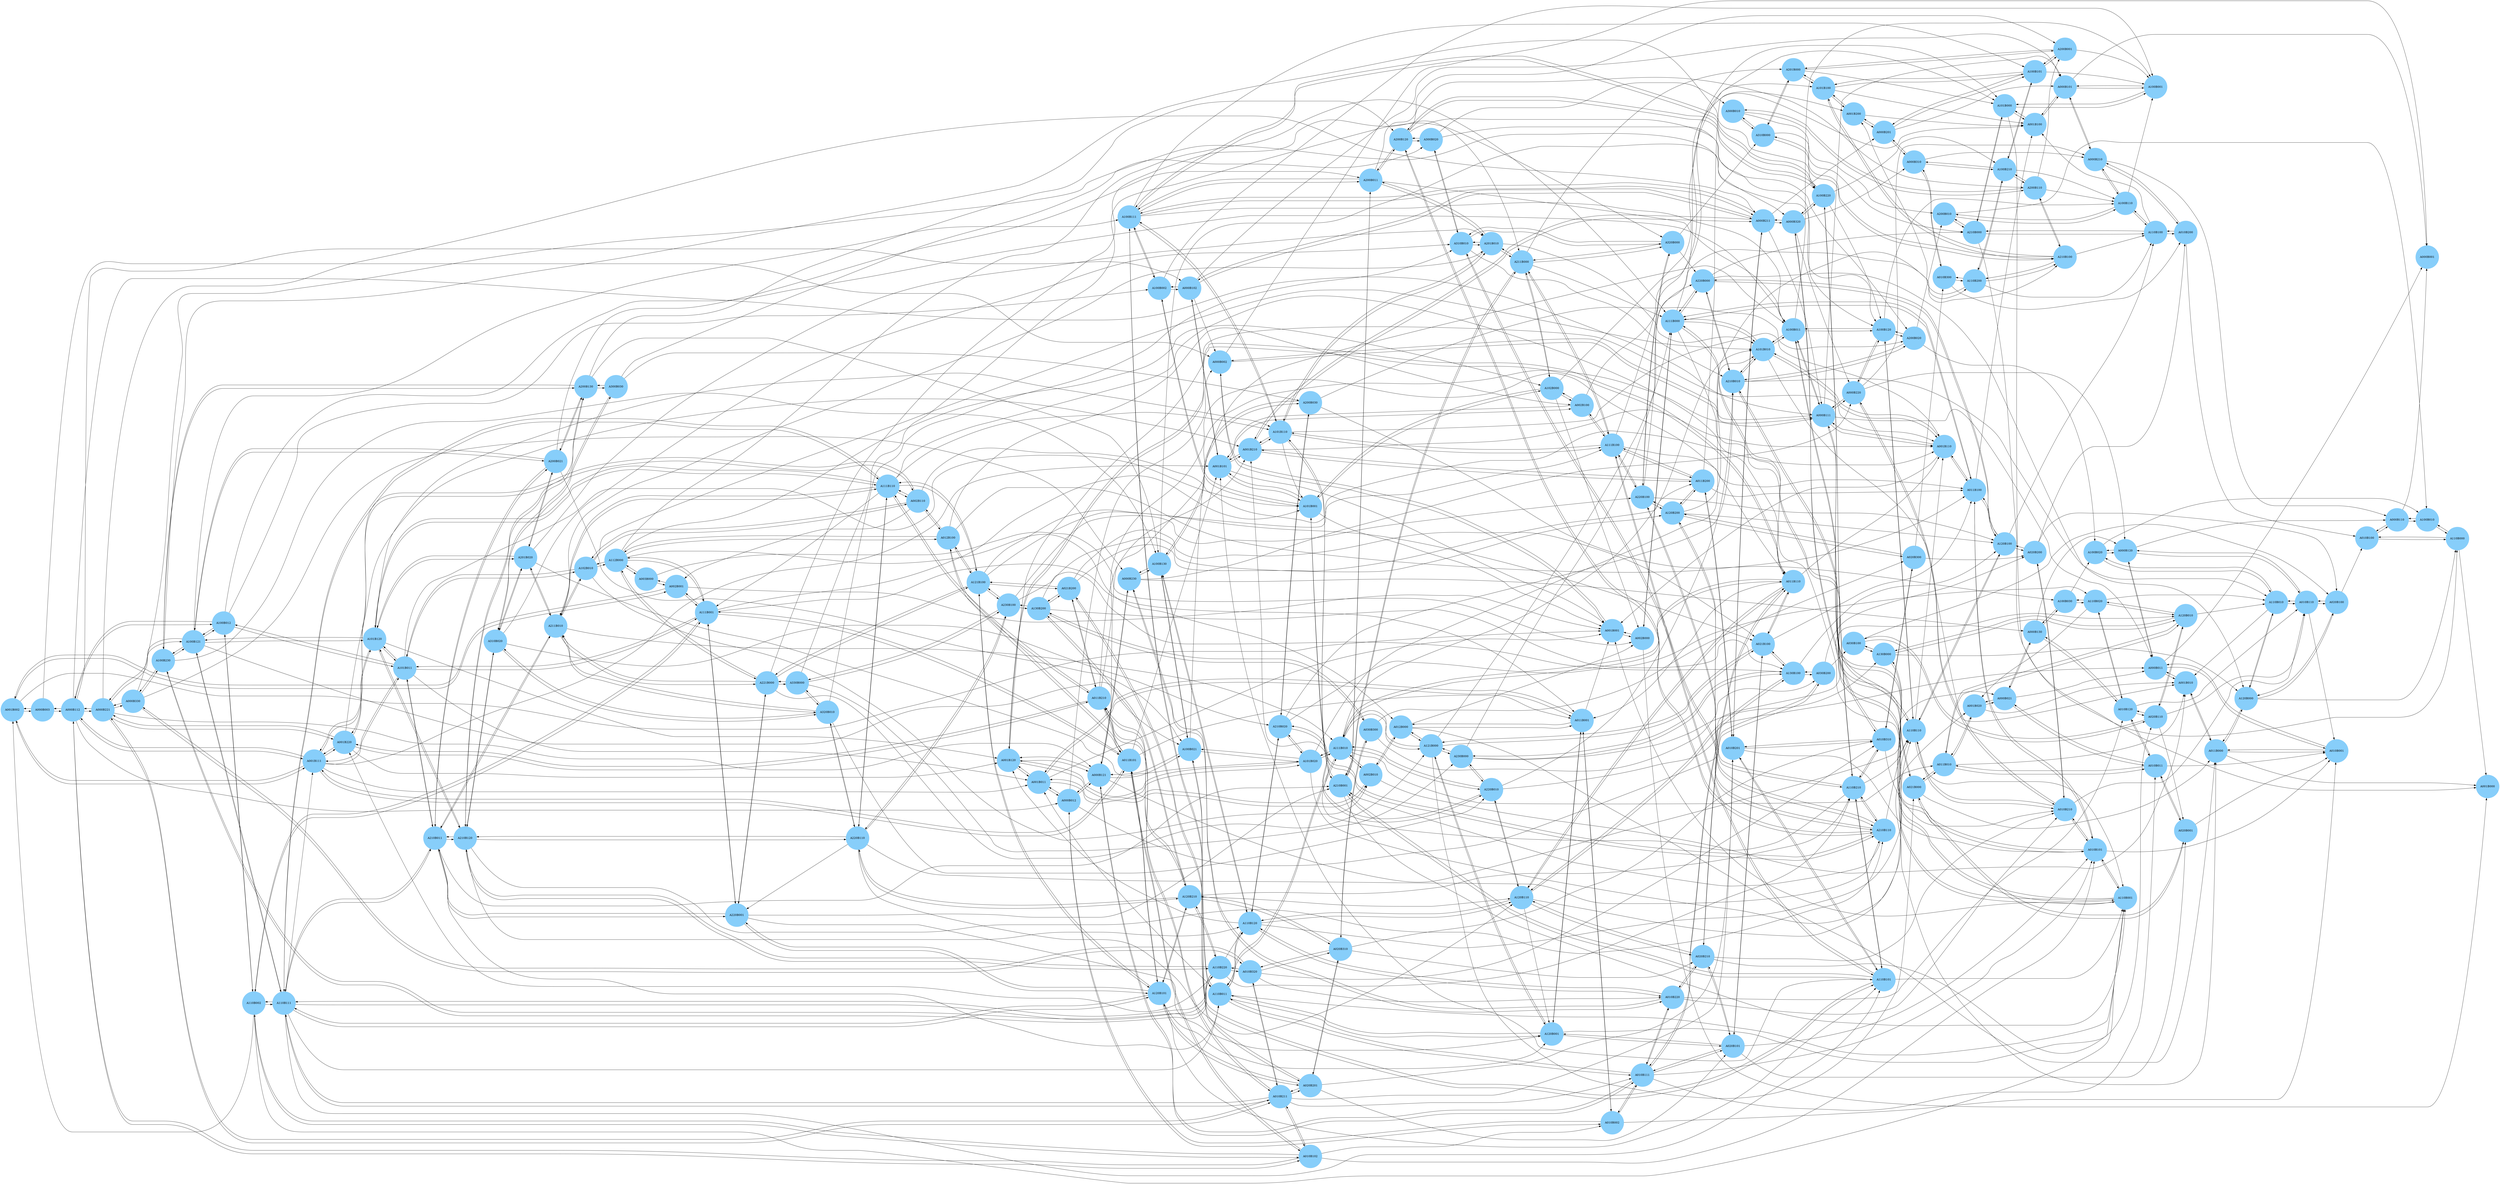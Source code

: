 digraph markov_chain {
	rankdir = LR
	node [shape = circle, style = filled, color = lightskyblue];
	A000B002 -> A000B001;
	A000B002 -> A001B001;
	A000B002 -> A000B111;
	A001B001 -> A000B002;
	A001B001 -> A002B000;
	A002B000 -> A001B000;
	A002B000 -> A001B001;
	A002B000 -> A111B000;
	A000B003 -> A000B002;
	A000B003 -> A001B002;
	A000B003 -> A000B112;
	A001B002 -> A001B001;
	A001B002 -> A000B003;
	A001B002 -> A002B001;
	A001B002 -> A001B111;
	A002B001 -> A001B001;
	A002B001 -> A001B002;
	A002B001 -> A003B000;
	A002B001 -> A111B001;
	A003B000 -> A002B000;
	A003B000 -> A002B001;
	A003B000 -> A112B000;
	A000B011 -> A000B001;
	A000B011 -> A001B010;
	A000B011 -> A010B001;
	A000B011 -> A000B120;
	A001B010 -> A000B011;
	A001B010 -> A011B000;
	A010B001 -> A000B011;
	A010B001 -> A011B000;
	A011B000 -> A001B000;
	A011B000 -> A001B010;
	A011B000 -> A010B001;
	A011B000 -> A120B000;
	A000B012 -> A000B002;
	A000B012 -> A000B011;
	A000B012 -> A001B011;
	A000B012 -> A010B002;
	A000B012 -> A000B121;
	A001B011 -> A001B001;
	A001B011 -> A000B012;
	A001B011 -> A002B010;
	A001B011 -> A011B001;
	A001B011 -> A001B120;
	A002B010 -> A001B010;
	A002B010 -> A001B011;
	A002B010 -> A012B000;
	A002B010 -> A111B010;
	A010B002 -> A010B001;
	A010B002 -> A000B012;
	A010B002 -> A011B001;
	A010B002 -> A010B111;
	A011B001 -> A001B001;
	A011B001 -> A001B011;
	A011B001 -> A010B002;
	A011B001 -> A012B000;
	A011B001 -> A120B001;
	A012B000 -> A002B000;
	A012B000 -> A011B000;
	A012B000 -> A002B010;
	A012B000 -> A011B001;
	A012B000 -> A121B000;
	A000B021 -> A000B011;
	A000B021 -> A001B020;
	A000B021 -> A010B011;
	A000B021 -> A000B130;
	A001B020 -> A001B010;
	A001B020 -> A000B021;
	A001B020 -> A011B010;
	A010B011 -> A010B001;
	A010B011 -> A000B021;
	A010B011 -> A011B010;
	A010B011 -> A020B001;
	A010B011 -> A010B120;
	A011B010 -> A001B010;
	A011B010 -> A001B020;
	A011B010 -> A010B011;
	A011B010 -> A021B000;
	A011B010 -> A120B010;
	A020B001 -> A010B001;
	A020B001 -> A010B011;
	A020B001 -> A021B000;
	A021B000 -> A011B000;
	A021B000 -> A011B010;
	A021B000 -> A020B001;
	A021B000 -> A130B000;
	A000B101 -> A000B001;
	A000B101 -> A001B100;
	A000B101 -> A100B001;
	A000B101 -> A000B210;
	A001B100 -> A000B101;
	A001B100 -> A101B000;
	A100B001 -> A000B101;
	A100B001 -> A101B000;
	A101B000 -> A001B000;
	A101B000 -> A001B100;
	A101B000 -> A100B001;
	A101B000 -> A210B000;
	A000B102 -> A000B002;
	A000B102 -> A000B101;
	A000B102 -> A001B101;
	A000B102 -> A100B002;
	A000B102 -> A000B211;
	A001B101 -> A001B001;
	A001B101 -> A000B102;
	A001B101 -> A002B100;
	A001B101 -> A101B001;
	A001B101 -> A001B210;
	A002B100 -> A001B100;
	A002B100 -> A001B101;
	A002B100 -> A102B000;
	A002B100 -> A111B100;
	A100B002 -> A100B001;
	A100B002 -> A000B102;
	A100B002 -> A101B001;
	A100B002 -> A100B111;
	A101B001 -> A001B001;
	A101B001 -> A001B101;
	A101B001 -> A100B002;
	A101B001 -> A102B000;
	A101B001 -> A210B001;
	A102B000 -> A002B000;
	A102B000 -> A101B000;
	A102B000 -> A002B100;
	A102B000 -> A101B001;
	A102B000 -> A211B000;
	A000B110 -> A000B001;
	A000B110 -> A010B100;
	A000B110 -> A100B010;
	A010B100 -> A000B110;
	A010B100 -> A110B000;
	A100B010 -> A000B110;
	A100B010 -> A110B000;
	A110B000 -> A001B000;
	A110B000 -> A010B100;
	A110B000 -> A100B010;
	A000B111 -> A000B002;
	A000B111 -> A000B011;
	A000B111 -> A000B101;
	A000B111 -> A001B110;
	A000B111 -> A010B101;
	A000B111 -> A100B011;
	A000B111 -> A000B220;
	A001B110 -> A001B001;
	A001B110 -> A000B111;
	A001B110 -> A011B100;
	A001B110 -> A101B010;
	A010B101 -> A010B001;
	A010B101 -> A000B111;
	A010B101 -> A011B100;
	A010B101 -> A110B001;
	A010B101 -> A010B210;
	A011B100 -> A001B100;
	A011B100 -> A001B110;
	A011B100 -> A010B101;
	A011B100 -> A111B000;
	A011B100 -> A120B100;
	A100B011 -> A100B001;
	A100B011 -> A000B111;
	A100B011 -> A101B010;
	A100B011 -> A110B001;
	A100B011 -> A100B120;
	A101B010 -> A001B010;
	A101B010 -> A001B110;
	A101B010 -> A100B011;
	A101B010 -> A111B000;
	A101B010 -> A210B010;
	A110B001 -> A001B001;
	A110B001 -> A010B101;
	A110B001 -> A100B011;
	A110B001 -> A111B000;
	A111B000 -> A002B000;
	A111B000 -> A011B000;
	A111B000 -> A101B000;
	A111B000 -> A011B100;
	A111B000 -> A101B010;
	A111B000 -> A110B001;
	A111B000 -> A220B000;
	A000B112 -> A000B003;
	A000B112 -> A000B012;
	A000B112 -> A000B102;
	A000B112 -> A000B111;
	A000B112 -> A001B111;
	A000B112 -> A010B102;
	A000B112 -> A100B012;
	A000B112 -> A000B221;
	A001B111 -> A001B002;
	A001B111 -> A001B011;
	A001B111 -> A001B101;
	A001B111 -> A000B112;
	A001B111 -> A002B110;
	A001B111 -> A011B101;
	A001B111 -> A101B011;
	A001B111 -> A001B220;
	A002B110 -> A002B001;
	A002B110 -> A001B110;
	A002B110 -> A001B111;
	A002B110 -> A012B100;
	A002B110 -> A102B010;
	A002B110 -> A111B110;
	A010B102 -> A010B002;
	A010B102 -> A010B101;
	A010B102 -> A000B112;
	A010B102 -> A011B101;
	A010B102 -> A110B002;
	A010B102 -> A010B211;
	A011B101 -> A011B001;
	A011B101 -> A001B101;
	A011B101 -> A001B111;
	A011B101 -> A010B102;
	A011B101 -> A012B100;
	A011B101 -> A111B001;
	A011B101 -> A011B210;
	A011B101 -> A120B101;
	A012B100 -> A002B100;
	A012B100 -> A011B100;
	A012B100 -> A002B110;
	A012B100 -> A011B101;
	A012B100 -> A112B000;
	A012B100 -> A121B100;
	A100B012 -> A100B002;
	A100B012 -> A100B011;
	A100B012 -> A000B112;
	A100B012 -> A101B011;
	A100B012 -> A110B002;
	A100B012 -> A100B121;
	A101B011 -> A001B011;
	A101B011 -> A101B001;
	A101B011 -> A001B111;
	A101B011 -> A100B012;
	A101B011 -> A102B010;
	A101B011 -> A111B001;
	A101B011 -> A101B120;
	A101B011 -> A210B011;
	A102B010 -> A002B010;
	A102B010 -> A101B010;
	A102B010 -> A002B110;
	A102B010 -> A101B011;
	A102B010 -> A112B000;
	A102B010 -> A211B010;
	A110B002 -> A001B002;
	A110B002 -> A110B001;
	A110B002 -> A010B102;
	A110B002 -> A100B012;
	A110B002 -> A111B001;
	A110B002 -> A110B111;
	A111B001 -> A002B001;
	A111B001 -> A011B001;
	A111B001 -> A101B001;
	A111B001 -> A011B101;
	A111B001 -> A101B011;
	A111B001 -> A110B002;
	A111B001 -> A112B000;
	A111B001 -> A220B001;
	A112B000 -> A003B000;
	A112B000 -> A012B000;
	A112B000 -> A102B000;
	A112B000 -> A111B000;
	A112B000 -> A012B100;
	A112B000 -> A102B010;
	A112B000 -> A111B001;
	A112B000 -> A221B000;
	A000B120 -> A000B011;
	A000B120 -> A000B110;
	A000B120 -> A010B110;
	A000B120 -> A100B020;
	A010B110 -> A010B001;
	A010B110 -> A000B120;
	A010B110 -> A020B100;
	A010B110 -> A110B010;
	A020B100 -> A010B100;
	A020B100 -> A010B110;
	A020B100 -> A120B000;
	A100B020 -> A100B010;
	A100B020 -> A000B120;
	A100B020 -> A110B010;
	A110B010 -> A001B010;
	A110B010 -> A010B110;
	A110B010 -> A100B020;
	A110B010 -> A120B000;
	A120B000 -> A011B000;
	A120B000 -> A110B000;
	A120B000 -> A020B100;
	A120B000 -> A110B010;
	A000B121 -> A000B012;
	A000B121 -> A000B021;
	A000B121 -> A000B111;
	A000B121 -> A001B120;
	A000B121 -> A010B111;
	A000B121 -> A100B021;
	A000B121 -> A000B230;
	A001B120 -> A001B011;
	A001B120 -> A001B110;
	A001B120 -> A000B121;
	A001B120 -> A011B110;
	A001B120 -> A101B020;
	A010B111 -> A010B002;
	A010B111 -> A010B011;
	A010B111 -> A010B101;
	A010B111 -> A000B121;
	A010B111 -> A011B110;
	A010B111 -> A020B101;
	A010B111 -> A110B011;
	A010B111 -> A010B220;
	A011B110 -> A011B001;
	A011B110 -> A001B110;
	A011B110 -> A001B120;
	A011B110 -> A010B111;
	A011B110 -> A021B100;
	A011B110 -> A111B010;
	A011B110 -> A120B110;
	A020B101 -> A020B001;
	A020B101 -> A010B101;
	A020B101 -> A010B111;
	A020B101 -> A021B100;
	A020B101 -> A120B001;
	A020B101 -> A020B210;
	A021B100 -> A011B100;
	A021B100 -> A011B110;
	A021B100 -> A020B101;
	A021B100 -> A121B000;
	A021B100 -> A130B100;
	A100B021 -> A100B011;
	A100B021 -> A000B121;
	A100B021 -> A101B020;
	A100B021 -> A110B011;
	A100B021 -> A100B130;
	A101B020 -> A001B020;
	A101B020 -> A101B010;
	A101B020 -> A001B120;
	A101B020 -> A100B021;
	A101B020 -> A111B010;
	A101B020 -> A210B020;
	A110B011 -> A001B011;
	A110B011 -> A110B001;
	A110B011 -> A010B111;
	A110B011 -> A100B021;
	A110B011 -> A111B010;
	A110B011 -> A120B001;
	A110B011 -> A110B120;
	A111B010 -> A002B010;
	A111B010 -> A011B010;
	A111B010 -> A101B010;
	A111B010 -> A011B110;
	A111B010 -> A101B020;
	A111B010 -> A110B011;
	A111B010 -> A121B000;
	A111B010 -> A220B010;
	A120B001 -> A011B001;
	A120B001 -> A110B001;
	A120B001 -> A020B101;
	A120B001 -> A110B011;
	A120B001 -> A121B000;
	A121B000 -> A012B000;
	A121B000 -> A021B000;
	A121B000 -> A111B000;
	A121B000 -> A021B100;
	A121B000 -> A111B010;
	A121B000 -> A120B001;
	A121B000 -> A230B000;
	A000B130 -> A000B021;
	A000B130 -> A000B120;
	A000B130 -> A010B120;
	A000B130 -> A100B030;
	A010B120 -> A010B011;
	A010B120 -> A010B110;
	A010B120 -> A000B130;
	A010B120 -> A020B110;
	A010B120 -> A110B020;
	A020B110 -> A020B001;
	A020B110 -> A010B110;
	A020B110 -> A010B120;
	A020B110 -> A030B100;
	A020B110 -> A120B010;
	A030B100 -> A020B100;
	A030B100 -> A020B110;
	A030B100 -> A130B000;
	A100B030 -> A100B020;
	A100B030 -> A000B130;
	A100B030 -> A110B020;
	A110B020 -> A001B020;
	A110B020 -> A110B010;
	A110B020 -> A010B120;
	A110B020 -> A100B030;
	A110B020 -> A120B010;
	A120B010 -> A011B010;
	A120B010 -> A110B010;
	A120B010 -> A020B110;
	A120B010 -> A110B020;
	A120B010 -> A130B000;
	A130B000 -> A021B000;
	A130B000 -> A120B000;
	A130B000 -> A030B100;
	A130B000 -> A120B010;
	A000B201 -> A000B101;
	A000B201 -> A001B200;
	A000B201 -> A100B101;
	A000B201 -> A000B310;
	A001B200 -> A001B100;
	A001B200 -> A000B201;
	A001B200 -> A101B100;
	A100B101 -> A100B001;
	A100B101 -> A000B201;
	A100B101 -> A101B100;
	A100B101 -> A200B001;
	A100B101 -> A100B210;
	A101B100 -> A001B100;
	A101B100 -> A001B200;
	A101B100 -> A100B101;
	A101B100 -> A201B000;
	A101B100 -> A210B100;
	A200B001 -> A100B001;
	A200B001 -> A100B101;
	A200B001 -> A201B000;
	A201B000 -> A101B000;
	A201B000 -> A101B100;
	A201B000 -> A200B001;
	A201B000 -> A310B000;
	A000B210 -> A000B101;
	A000B210 -> A000B110;
	A000B210 -> A010B200;
	A000B210 -> A100B110;
	A010B200 -> A010B100;
	A010B200 -> A000B210;
	A010B200 -> A110B100;
	A100B110 -> A100B001;
	A100B110 -> A000B210;
	A100B110 -> A110B100;
	A100B110 -> A200B010;
	A110B100 -> A001B100;
	A110B100 -> A010B200;
	A110B100 -> A100B110;
	A110B100 -> A210B000;
	A200B010 -> A100B010;
	A200B010 -> A100B110;
	A200B010 -> A210B000;
	A210B000 -> A101B000;
	A210B000 -> A110B000;
	A210B000 -> A110B100;
	A210B000 -> A200B010;
	A000B211 -> A000B102;
	A000B211 -> A000B111;
	A000B211 -> A000B201;
	A000B211 -> A001B210;
	A000B211 -> A010B201;
	A000B211 -> A100B111;
	A000B211 -> A000B320;
	A001B210 -> A001B101;
	A001B210 -> A001B110;
	A001B210 -> A000B211;
	A001B210 -> A011B200;
	A001B210 -> A101B110;
	A010B201 -> A010B101;
	A010B201 -> A000B211;
	A010B201 -> A011B200;
	A010B201 -> A110B101;
	A010B201 -> A010B310;
	A011B200 -> A011B100;
	A011B200 -> A001B200;
	A011B200 -> A001B210;
	A011B200 -> A010B201;
	A011B200 -> A111B100;
	A011B200 -> A120B200;
	A100B111 -> A100B002;
	A100B111 -> A100B011;
	A100B111 -> A100B101;
	A100B111 -> A000B211;
	A100B111 -> A101B110;
	A100B111 -> A110B101;
	A100B111 -> A200B011;
	A100B111 -> A100B220;
	A101B110 -> A101B001;
	A101B110 -> A001B110;
	A101B110 -> A001B210;
	A101B110 -> A100B111;
	A101B110 -> A111B100;
	A101B110 -> A201B010;
	A101B110 -> A210B110;
	A110B101 -> A001B101;
	A110B101 -> A110B001;
	A110B101 -> A010B201;
	A110B101 -> A100B111;
	A110B101 -> A111B100;
	A110B101 -> A210B001;
	A110B101 -> A110B210;
	A111B100 -> A002B100;
	A111B100 -> A011B100;
	A111B100 -> A101B100;
	A111B100 -> A011B200;
	A111B100 -> A101B110;
	A111B100 -> A110B101;
	A111B100 -> A211B000;
	A111B100 -> A220B100;
	A200B011 -> A100B011;
	A200B011 -> A200B001;
	A200B011 -> A100B111;
	A200B011 -> A201B010;
	A200B011 -> A210B001;
	A200B011 -> A200B120;
	A201B010 -> A101B010;
	A201B010 -> A101B110;
	A201B010 -> A200B011;
	A201B010 -> A211B000;
	A201B010 -> A310B010;
	A210B001 -> A101B001;
	A210B001 -> A110B001;
	A210B001 -> A110B101;
	A210B001 -> A200B011;
	A210B001 -> A211B000;
	A211B000 -> A102B000;
	A211B000 -> A111B000;
	A211B000 -> A201B000;
	A211B000 -> A111B100;
	A211B000 -> A201B010;
	A211B000 -> A210B001;
	A211B000 -> A320B000;
	A000B220 -> A000B111;
	A000B220 -> A000B120;
	A000B220 -> A000B210;
	A000B220 -> A010B210;
	A000B220 -> A100B120;
	A010B210 -> A010B101;
	A010B210 -> A010B110;
	A010B210 -> A000B220;
	A010B210 -> A020B200;
	A010B210 -> A110B110;
	A020B200 -> A020B100;
	A020B200 -> A010B200;
	A020B200 -> A010B210;
	A020B200 -> A120B100;
	A100B120 -> A100B011;
	A100B120 -> A100B110;
	A100B120 -> A000B220;
	A100B120 -> A110B110;
	A100B120 -> A200B020;
	A110B110 -> A001B110;
	A110B110 -> A110B001;
	A110B110 -> A010B210;
	A110B110 -> A100B120;
	A110B110 -> A120B100;
	A110B110 -> A210B010;
	A120B100 -> A011B100;
	A120B100 -> A110B100;
	A120B100 -> A020B200;
	A120B100 -> A110B110;
	A120B100 -> A220B000;
	A200B020 -> A100B020;
	A200B020 -> A200B010;
	A200B020 -> A100B120;
	A200B020 -> A210B010;
	A210B010 -> A101B010;
	A210B010 -> A110B010;
	A210B010 -> A110B110;
	A210B010 -> A200B020;
	A210B010 -> A220B000;
	A220B000 -> A111B000;
	A220B000 -> A120B000;
	A220B000 -> A210B000;
	A220B000 -> A120B100;
	A220B000 -> A210B010;
	A000B221 -> A000B112;
	A000B221 -> A000B121;
	A000B221 -> A000B211;
	A000B221 -> A001B220;
	A000B221 -> A010B211;
	A000B221 -> A100B121;
	A000B221 -> A000B330;
	A001B220 -> A001B111;
	A001B220 -> A001B120;
	A001B220 -> A001B210;
	A001B220 -> A000B221;
	A001B220 -> A011B210;
	A001B220 -> A101B120;
	A010B211 -> A010B102;
	A010B211 -> A010B111;
	A010B211 -> A010B201;
	A010B211 -> A000B221;
	A010B211 -> A011B210;
	A010B211 -> A020B201;
	A010B211 -> A110B111;
	A010B211 -> A010B320;
	A011B210 -> A011B101;
	A011B210 -> A011B110;
	A011B210 -> A001B210;
	A011B210 -> A001B220;
	A011B210 -> A010B211;
	A011B210 -> A021B200;
	A011B210 -> A111B110;
	A011B210 -> A120B210;
	A020B201 -> A020B101;
	A020B201 -> A010B201;
	A020B201 -> A010B211;
	A020B201 -> A021B200;
	A020B201 -> A120B101;
	A020B201 -> A020B310;
	A021B200 -> A021B100;
	A021B200 -> A011B200;
	A021B200 -> A011B210;
	A021B200 -> A020B201;
	A021B200 -> A121B100;
	A021B200 -> A130B200;
	A100B121 -> A100B012;
	A100B121 -> A100B021;
	A100B121 -> A100B111;
	A100B121 -> A000B221;
	A100B121 -> A101B120;
	A100B121 -> A110B111;
	A100B121 -> A200B021;
	A100B121 -> A100B230;
	A101B120 -> A101B011;
	A101B120 -> A001B120;
	A101B120 -> A101B110;
	A101B120 -> A001B220;
	A101B120 -> A100B121;
	A101B120 -> A111B110;
	A101B120 -> A201B020;
	A101B120 -> A210B120;
	A110B111 -> A001B111;
	A110B111 -> A110B002;
	A110B111 -> A110B011;
	A110B111 -> A110B101;
	A110B111 -> A010B211;
	A110B111 -> A100B121;
	A110B111 -> A111B110;
	A110B111 -> A120B101;
	A110B111 -> A210B011;
	A110B111 -> A110B220;
	A111B110 -> A002B110;
	A111B110 -> A111B001;
	A111B110 -> A011B110;
	A111B110 -> A101B110;
	A111B110 -> A011B210;
	A111B110 -> A101B120;
	A111B110 -> A110B111;
	A111B110 -> A121B100;
	A111B110 -> A211B010;
	A111B110 -> A220B110;
	A120B101 -> A011B101;
	A120B101 -> A120B001;
	A120B101 -> A110B101;
	A120B101 -> A020B201;
	A120B101 -> A110B111;
	A120B101 -> A121B100;
	A120B101 -> A220B001;
	A120B101 -> A120B210;
	A121B100 -> A012B100;
	A121B100 -> A021B100;
	A121B100 -> A111B100;
	A121B100 -> A021B200;
	A121B100 -> A111B110;
	A121B100 -> A120B101;
	A121B100 -> A221B000;
	A121B100 -> A230B100;
	A200B021 -> A100B021;
	A200B021 -> A200B011;
	A200B021 -> A100B121;
	A200B021 -> A201B020;
	A200B021 -> A210B011;
	A200B021 -> A200B130;
	A201B020 -> A101B020;
	A201B020 -> A201B010;
	A201B020 -> A101B120;
	A201B020 -> A200B021;
	A201B020 -> A211B010;
	A201B020 -> A310B020;
	A210B011 -> A101B011;
	A210B011 -> A110B011;
	A210B011 -> A210B001;
	A210B011 -> A110B111;
	A210B011 -> A200B021;
	A210B011 -> A211B010;
	A210B011 -> A220B001;
	A210B011 -> A210B120;
	A211B010 -> A102B010;
	A211B010 -> A111B010;
	A211B010 -> A201B010;
	A211B010 -> A111B110;
	A211B010 -> A201B020;
	A211B010 -> A210B011;
	A211B010 -> A221B000;
	A211B010 -> A320B010;
	A220B001 -> A111B001;
	A220B001 -> A120B001;
	A220B001 -> A210B001;
	A220B001 -> A120B101;
	A220B001 -> A210B011;
	A220B001 -> A221B000;
	A221B000 -> A112B000;
	A221B000 -> A121B000;
	A221B000 -> A211B000;
	A221B000 -> A121B100;
	A221B000 -> A211B010;
	A221B000 -> A220B001;
	A221B000 -> A330B000;
	A000B230 -> A000B121;
	A000B230 -> A000B130;
	A000B230 -> A000B220;
	A000B230 -> A010B220;
	A000B230 -> A100B130;
	A010B220 -> A010B111;
	A010B220 -> A010B120;
	A010B220 -> A010B210;
	A010B220 -> A000B230;
	A010B220 -> A020B210;
	A010B220 -> A110B120;
	A020B210 -> A020B101;
	A020B210 -> A020B110;
	A020B210 -> A010B210;
	A020B210 -> A010B220;
	A020B210 -> A030B200;
	A020B210 -> A120B110;
	A030B200 -> A030B100;
	A030B200 -> A020B200;
	A030B200 -> A020B210;
	A030B200 -> A130B100;
	A100B130 -> A100B021;
	A100B130 -> A100B120;
	A100B130 -> A000B230;
	A100B130 -> A110B120;
	A100B130 -> A200B030;
	A110B120 -> A001B120;
	A110B120 -> A110B011;
	A110B120 -> A110B110;
	A110B120 -> A010B220;
	A110B120 -> A100B130;
	A110B120 -> A120B110;
	A110B120 -> A210B020;
	A120B110 -> A011B110;
	A120B110 -> A120B001;
	A120B110 -> A110B110;
	A120B110 -> A020B210;
	A120B110 -> A110B120;
	A120B110 -> A130B100;
	A120B110 -> A220B010;
	A130B100 -> A021B100;
	A130B100 -> A120B100;
	A130B100 -> A030B200;
	A130B100 -> A120B110;
	A130B100 -> A230B000;
	A200B030 -> A100B030;
	A200B030 -> A200B020;
	A200B030 -> A100B130;
	A200B030 -> A210B020;
	A210B020 -> A101B020;
	A210B020 -> A110B020;
	A210B020 -> A210B010;
	A210B020 -> A110B120;
	A210B020 -> A200B030;
	A210B020 -> A220B010;
	A220B010 -> A111B010;
	A220B010 -> A120B010;
	A220B010 -> A210B010;
	A220B010 -> A120B110;
	A220B010 -> A210B020;
	A220B010 -> A230B000;
	A230B000 -> A121B000;
	A230B000 -> A130B000;
	A230B000 -> A220B000;
	A230B000 -> A130B100;
	A230B000 -> A220B010;
	A000B310 -> A000B201;
	A000B310 -> A000B210;
	A000B310 -> A010B300;
	A000B310 -> A100B210;
	A010B300 -> A010B200;
	A010B300 -> A000B310;
	A010B300 -> A110B200;
	A100B210 -> A100B101;
	A100B210 -> A100B110;
	A100B210 -> A000B310;
	A100B210 -> A110B200;
	A100B210 -> A200B110;
	A110B200 -> A001B200;
	A110B200 -> A110B100;
	A110B200 -> A010B300;
	A110B200 -> A100B210;
	A110B200 -> A210B100;
	A200B110 -> A200B001;
	A200B110 -> A100B110;
	A200B110 -> A100B210;
	A200B110 -> A210B100;
	A200B110 -> A300B010;
	A210B100 -> A101B100;
	A210B100 -> A110B100;
	A210B100 -> A110B200;
	A210B100 -> A200B110;
	A210B100 -> A310B000;
	A300B010 -> A200B010;
	A300B010 -> A200B110;
	A300B010 -> A310B000;
	A310B000 -> A201B000;
	A310B000 -> A210B000;
	A310B000 -> A210B100;
	A310B000 -> A300B010;
	A000B320 -> A000B211;
	A000B320 -> A000B220;
	A000B320 -> A000B310;
	A000B320 -> A010B310;
	A000B320 -> A100B220;
	A010B310 -> A010B201;
	A010B310 -> A010B210;
	A010B310 -> A000B320;
	A010B310 -> A020B300;
	A010B310 -> A110B210;
	A020B300 -> A020B200;
	A020B300 -> A010B300;
	A020B300 -> A010B310;
	A020B300 -> A120B200;
	A100B220 -> A100B111;
	A100B220 -> A100B120;
	A100B220 -> A100B210;
	A100B220 -> A000B320;
	A100B220 -> A110B210;
	A100B220 -> A200B120;
	A110B210 -> A001B210;
	A110B210 -> A110B101;
	A110B210 -> A110B110;
	A110B210 -> A010B310;
	A110B210 -> A100B220;
	A110B210 -> A120B200;
	A110B210 -> A210B110;
	A120B200 -> A011B200;
	A120B200 -> A120B100;
	A120B200 -> A110B200;
	A120B200 -> A020B300;
	A120B200 -> A110B210;
	A120B200 -> A220B100;
	A200B120 -> A200B011;
	A200B120 -> A100B120;
	A200B120 -> A200B110;
	A200B120 -> A100B220;
	A200B120 -> A210B110;
	A200B120 -> A300B020;
	A210B110 -> A101B110;
	A210B110 -> A210B001;
	A210B110 -> A110B110;
	A210B110 -> A110B210;
	A210B110 -> A200B120;
	A210B110 -> A220B100;
	A210B110 -> A310B010;
	A220B100 -> A111B100;
	A220B100 -> A120B100;
	A220B100 -> A210B100;
	A220B100 -> A120B200;
	A220B100 -> A210B110;
	A220B100 -> A320B000;
	A300B020 -> A200B020;
	A300B020 -> A300B010;
	A300B020 -> A200B120;
	A300B020 -> A310B010;
	A310B010 -> A201B010;
	A310B010 -> A210B010;
	A310B010 -> A210B110;
	A310B010 -> A300B020;
	A310B010 -> A320B000;
	A320B000 -> A211B000;
	A320B000 -> A220B000;
	A320B000 -> A310B000;
	A320B000 -> A220B100;
	A320B000 -> A310B010;
	A000B330 -> A000B221;
	A000B330 -> A000B230;
	A000B330 -> A000B320;
	A000B330 -> A010B320;
	A000B330 -> A100B230;
	A010B320 -> A010B211;
	A010B320 -> A010B220;
	A010B320 -> A010B310;
	A010B320 -> A000B330;
	A010B320 -> A020B310;
	A010B320 -> A110B220;
	A020B310 -> A020B201;
	A020B310 -> A020B210;
	A020B310 -> A010B310;
	A020B310 -> A010B320;
	A020B310 -> A030B300;
	A020B310 -> A120B210;
	A030B300 -> A030B200;
	A030B300 -> A020B300;
	A030B300 -> A020B310;
	A030B300 -> A130B200;
	A100B230 -> A100B121;
	A100B230 -> A100B130;
	A100B230 -> A100B220;
	A100B230 -> A000B330;
	A100B230 -> A110B220;
	A100B230 -> A200B130;
	A110B220 -> A001B220;
	A110B220 -> A110B111;
	A110B220 -> A110B120;
	A110B220 -> A110B210;
	A110B220 -> A010B320;
	A110B220 -> A100B230;
	A110B220 -> A120B210;
	A110B220 -> A210B120;
	A120B210 -> A011B210;
	A120B210 -> A120B101;
	A120B210 -> A120B110;
	A120B210 -> A110B210;
	A120B210 -> A020B310;
	A120B210 -> A110B220;
	A120B210 -> A130B200;
	A120B210 -> A220B110;
	A130B200 -> A021B200;
	A130B200 -> A130B100;
	A130B200 -> A120B200;
	A130B200 -> A030B300;
	A130B200 -> A120B210;
	A130B200 -> A230B100;
	A200B130 -> A200B021;
	A200B130 -> A100B130;
	A200B130 -> A200B120;
	A200B130 -> A100B230;
	A200B130 -> A210B120;
	A200B130 -> A300B030;
	A210B120 -> A101B120;
	A210B120 -> A210B011;
	A210B120 -> A110B120;
	A210B120 -> A210B110;
	A210B120 -> A110B220;
	A210B120 -> A200B130;
	A210B120 -> A220B110;
	A210B120 -> A310B020;
	A220B110 -> A111B110;
	A220B110 -> A220B001;
	A220B110 -> A120B110;
	A220B110 -> A210B110;
	A220B110 -> A120B210;
	A220B110 -> A210B120;
	A220B110 -> A230B100;
	A220B110 -> A320B010;
	A230B100 -> A121B100;
	A230B100 -> A130B100;
	A230B100 -> A220B100;
	A230B100 -> A130B200;
	A230B100 -> A220B110;
	A230B100 -> A330B000;
	A300B030 -> A200B030;
	A300B030 -> A300B020;
	A300B030 -> A200B130;
	A300B030 -> A310B020;
	A310B020 -> A201B020;
	A310B020 -> A210B020;
	A310B020 -> A310B010;
	A310B020 -> A210B120;
	A310B020 -> A300B030;
	A310B020 -> A320B010;
	A320B010 -> A211B010;
	A320B010 -> A220B010;
	A320B010 -> A310B010;
	A320B010 -> A220B110;
	A320B010 -> A310B020;
	A320B010 -> A330B000;
	A330B000 -> A221B000;
	A330B000 -> A230B000;
	A330B000 -> A320B000;
	A330B000 -> A230B100;
	A330B000 -> A320B010;
}